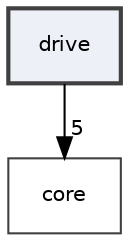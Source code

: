 digraph "drive"
{
 // LATEX_PDF_SIZE
  edge [fontname="Helvetica",fontsize="10",labelfontname="Helvetica",labelfontsize="10"];
  node [fontname="Helvetica",fontsize="10",shape=record];
  compound=true
  dir_eb5bd66d608c462d0443cbbfba4140e5 [shape=box, label="drive", style="filled,bold,", fillcolor="#edf0f7", color="grey25", URL="dir_eb5bd66d608c462d0443cbbfba4140e5.html"];
  dir_aebb8dcc11953d78e620bbef0b9e2183 [shape=box, label="core", style="", fillcolor="#edf0f7", color="grey25", URL="dir_aebb8dcc11953d78e620bbef0b9e2183.html"];
  dir_eb5bd66d608c462d0443cbbfba4140e5->dir_aebb8dcc11953d78e620bbef0b9e2183 [headlabel="5", labeldistance=1.5 headhref="dir_000007_000004.html"];
}
